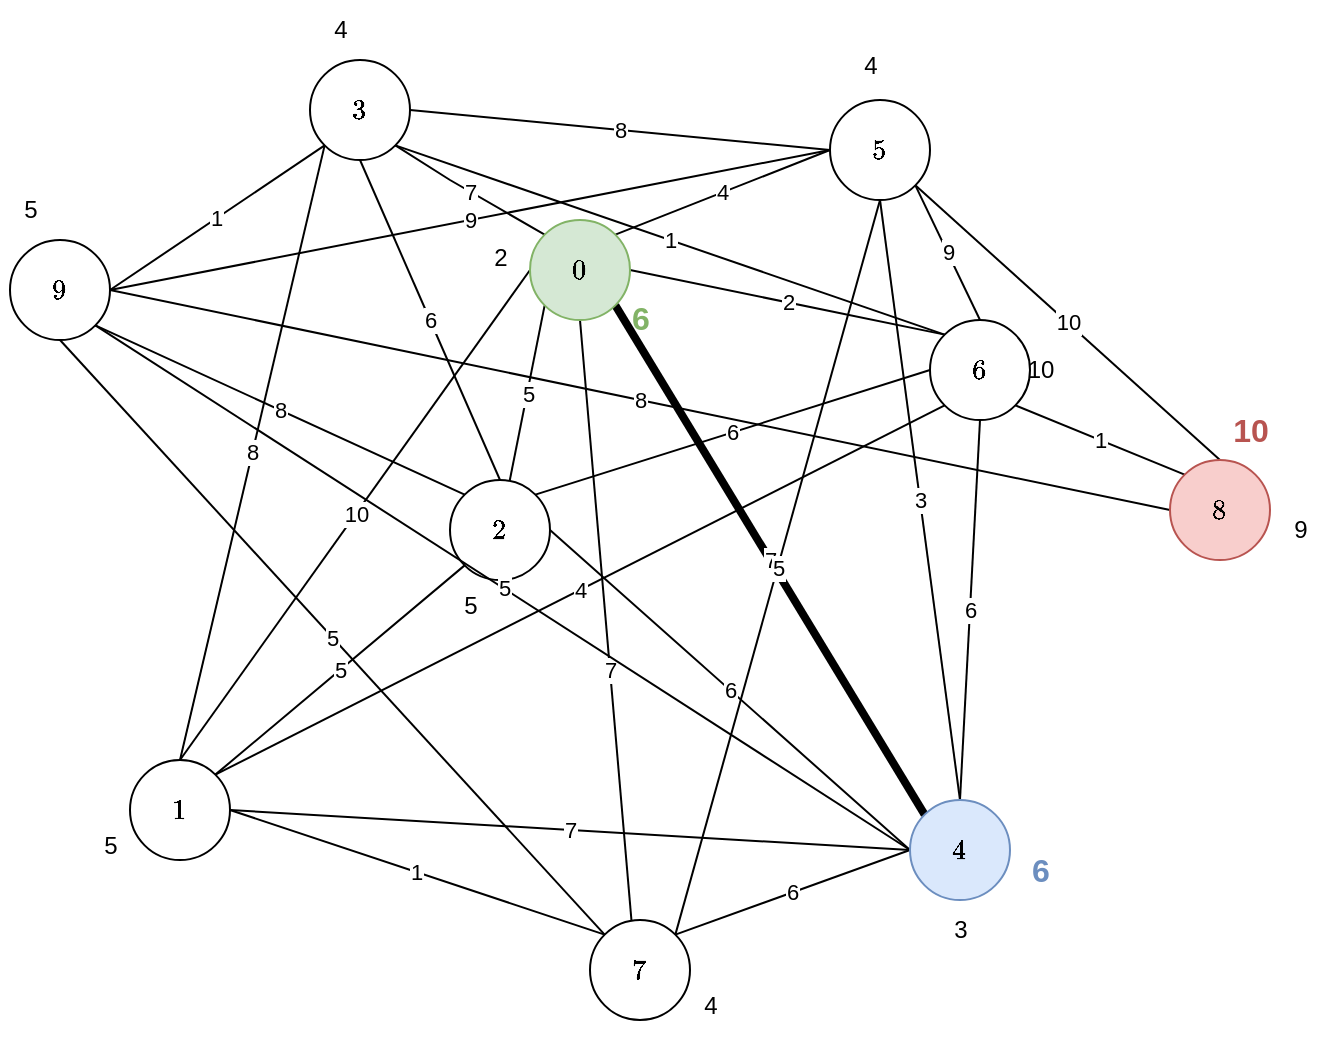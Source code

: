 <mxfile version="21.6.1" type="device">
  <diagram name="Page-1" id="WLaXgYRZyfCHg9T1D2Ye">
    <mxGraphModel dx="780" dy="504" grid="1" gridSize="10" guides="1" tooltips="1" connect="1" arrows="1" fold="1" page="1" pageScale="1" pageWidth="827" pageHeight="1169" math="1" shadow="0">
      <root>
        <mxCell id="0" />
        <mxCell id="1" parent="0" />
        <mxCell id="9WIbvKnd9g6irz9v7_oj-14" value="4" style="rounded=0;orthogonalLoop=1;jettySize=auto;html=1;exitX=1;exitY=0;exitDx=0;exitDy=0;entryX=0;entryY=0.5;entryDx=0;entryDy=0;endArrow=none;endFill=0;" parent="1" source="9WIbvKnd9g6irz9v7_oj-3" target="9WIbvKnd9g6irz9v7_oj-8" edge="1">
          <mxGeometry relative="1" as="geometry" />
        </mxCell>
        <mxCell id="9WIbvKnd9g6irz9v7_oj-16" value="5" style="rounded=0;orthogonalLoop=1;jettySize=auto;html=1;exitX=0;exitY=1;exitDx=0;exitDy=0;endArrow=none;endFill=0;" parent="1" source="9WIbvKnd9g6irz9v7_oj-3" target="9WIbvKnd9g6irz9v7_oj-5" edge="1">
          <mxGeometry relative="1" as="geometry" />
        </mxCell>
        <mxCell id="9WIbvKnd9g6irz9v7_oj-18" value="7" style="rounded=0;orthogonalLoop=1;jettySize=auto;html=1;exitX=1;exitY=1;exitDx=0;exitDy=0;entryX=0;entryY=0;entryDx=0;entryDy=0;startArrow=none;startFill=0;endArrow=none;endFill=0;strokeWidth=4;" parent="1" source="9WIbvKnd9g6irz9v7_oj-3" target="9WIbvKnd9g6irz9v7_oj-7" edge="1">
          <mxGeometry relative="1" as="geometry" />
        </mxCell>
        <mxCell id="9WIbvKnd9g6irz9v7_oj-19" value="10" style="rounded=0;orthogonalLoop=1;jettySize=auto;html=1;exitX=0;exitY=0.5;exitDx=0;exitDy=0;entryX=0.5;entryY=0;entryDx=0;entryDy=0;startArrow=none;startFill=0;endArrow=none;endFill=0;" parent="1" source="9WIbvKnd9g6irz9v7_oj-3" target="9WIbvKnd9g6irz9v7_oj-4" edge="1">
          <mxGeometry relative="1" as="geometry" />
        </mxCell>
        <mxCell id="9WIbvKnd9g6irz9v7_oj-20" value="2" style="rounded=0;orthogonalLoop=1;jettySize=auto;html=1;exitX=1;exitY=0.5;exitDx=0;exitDy=0;entryX=0;entryY=0;entryDx=0;entryDy=0;startArrow=none;startFill=0;endArrow=none;endFill=0;" parent="1" source="9WIbvKnd9g6irz9v7_oj-3" target="9WIbvKnd9g6irz9v7_oj-9" edge="1">
          <mxGeometry relative="1" as="geometry" />
        </mxCell>
        <mxCell id="9WIbvKnd9g6irz9v7_oj-22" value="7" style="rounded=0;orthogonalLoop=1;jettySize=auto;html=1;entryX=0.5;entryY=1;entryDx=0;entryDy=0;endArrow=none;endFill=0;exitX=0.5;exitY=1;exitDx=0;exitDy=0;" parent="1" source="9WIbvKnd9g6irz9v7_oj-3" target="9WIbvKnd9g6irz9v7_oj-13" edge="1">
          <mxGeometry relative="1" as="geometry">
            <mxPoint x="325" y="230" as="sourcePoint" />
          </mxGeometry>
        </mxCell>
        <mxCell id="9WIbvKnd9g6irz9v7_oj-23" value="7" style="rounded=0;orthogonalLoop=1;jettySize=auto;html=1;exitX=0;exitY=0;exitDx=0;exitDy=0;entryX=1;entryY=1;entryDx=0;entryDy=0;endArrow=none;endFill=0;" parent="1" source="9WIbvKnd9g6irz9v7_oj-3" target="9WIbvKnd9g6irz9v7_oj-6" edge="1">
          <mxGeometry relative="1" as="geometry">
            <Array as="points">
              <mxPoint x="260" y="210" />
            </Array>
          </mxGeometry>
        </mxCell>
        <mxCell id="9WIbvKnd9g6irz9v7_oj-3" value="$$0$$" style="ellipse;whiteSpace=wrap;html=1;aspect=fixed;fillColor=#d5e8d4;strokeColor=#82b366;" parent="1" vertex="1">
          <mxGeometry x="300" y="230" width="50" height="50" as="geometry" />
        </mxCell>
        <mxCell id="9WIbvKnd9g6irz9v7_oj-24" value="5" style="rounded=0;orthogonalLoop=1;jettySize=auto;html=1;entryX=0;entryY=1;entryDx=0;entryDy=0;endArrow=none;endFill=0;exitX=1;exitY=0;exitDx=0;exitDy=0;" parent="1" source="9WIbvKnd9g6irz9v7_oj-4" target="9WIbvKnd9g6irz9v7_oj-5" edge="1">
          <mxGeometry relative="1" as="geometry">
            <mxPoint x="107" y="507" as="sourcePoint" />
          </mxGeometry>
        </mxCell>
        <mxCell id="9WIbvKnd9g6irz9v7_oj-25" value="8" style="rounded=0;orthogonalLoop=1;jettySize=auto;html=1;exitX=0.5;exitY=0;exitDx=0;exitDy=0;entryX=0;entryY=1;entryDx=0;entryDy=0;endArrow=none;endFill=0;" parent="1" source="9WIbvKnd9g6irz9v7_oj-4" target="9WIbvKnd9g6irz9v7_oj-6" edge="1">
          <mxGeometry relative="1" as="geometry" />
        </mxCell>
        <mxCell id="9WIbvKnd9g6irz9v7_oj-26" value="7" style="rounded=0;orthogonalLoop=1;jettySize=auto;html=1;exitX=1;exitY=0.5;exitDx=0;exitDy=0;entryX=0;entryY=0.5;entryDx=0;entryDy=0;endArrow=none;endFill=0;" parent="1" source="9WIbvKnd9g6irz9v7_oj-4" target="9WIbvKnd9g6irz9v7_oj-7" edge="1">
          <mxGeometry relative="1" as="geometry" />
        </mxCell>
        <mxCell id="9WIbvKnd9g6irz9v7_oj-27" value="4" style="rounded=0;orthogonalLoop=1;jettySize=auto;html=1;exitX=1;exitY=0;exitDx=0;exitDy=0;entryX=0;entryY=1;entryDx=0;entryDy=0;endArrow=none;endFill=0;" parent="1" source="9WIbvKnd9g6irz9v7_oj-4" target="9WIbvKnd9g6irz9v7_oj-9" edge="1">
          <mxGeometry relative="1" as="geometry" />
        </mxCell>
        <mxCell id="9WIbvKnd9g6irz9v7_oj-28" value="1" style="rounded=0;orthogonalLoop=1;jettySize=auto;html=1;exitX=1;exitY=0.5;exitDx=0;exitDy=0;entryX=0;entryY=0;entryDx=0;entryDy=0;endArrow=none;endFill=0;" parent="1" source="9WIbvKnd9g6irz9v7_oj-4" target="9WIbvKnd9g6irz9v7_oj-13" edge="1">
          <mxGeometry relative="1" as="geometry" />
        </mxCell>
        <mxCell id="9WIbvKnd9g6irz9v7_oj-4" value="$$1$$" style="ellipse;whiteSpace=wrap;html=1;aspect=fixed;" parent="1" vertex="1">
          <mxGeometry x="100" y="500" width="50" height="50" as="geometry" />
        </mxCell>
        <mxCell id="9WIbvKnd9g6irz9v7_oj-30" value="6" style="rounded=0;orthogonalLoop=1;jettySize=auto;html=1;exitX=0.5;exitY=0;exitDx=0;exitDy=0;entryX=0.5;entryY=1;entryDx=0;entryDy=0;endArrow=none;endFill=0;" parent="1" source="9WIbvKnd9g6irz9v7_oj-5" target="9WIbvKnd9g6irz9v7_oj-6" edge="1">
          <mxGeometry relative="1" as="geometry" />
        </mxCell>
        <mxCell id="9WIbvKnd9g6irz9v7_oj-31" value="6" style="rounded=0;orthogonalLoop=1;jettySize=auto;html=1;exitX=1;exitY=0.5;exitDx=0;exitDy=0;entryX=0;entryY=0.5;entryDx=0;entryDy=0;endArrow=none;endFill=0;" parent="1" source="9WIbvKnd9g6irz9v7_oj-5" target="9WIbvKnd9g6irz9v7_oj-7" edge="1">
          <mxGeometry relative="1" as="geometry" />
        </mxCell>
        <mxCell id="9WIbvKnd9g6irz9v7_oj-32" value="6" style="rounded=0;orthogonalLoop=1;jettySize=auto;html=1;exitX=1;exitY=0;exitDx=0;exitDy=0;entryX=0;entryY=0.5;entryDx=0;entryDy=0;endArrow=none;endFill=0;" parent="1" source="9WIbvKnd9g6irz9v7_oj-5" target="9WIbvKnd9g6irz9v7_oj-9" edge="1">
          <mxGeometry relative="1" as="geometry" />
        </mxCell>
        <mxCell id="9WIbvKnd9g6irz9v7_oj-34" value="8" style="rounded=0;orthogonalLoop=1;jettySize=auto;html=1;exitX=0;exitY=0;exitDx=0;exitDy=0;endArrow=none;endFill=0;entryX=1;entryY=1;entryDx=0;entryDy=0;" parent="1" source="9WIbvKnd9g6irz9v7_oj-5" target="9WIbvKnd9g6irz9v7_oj-33" edge="1">
          <mxGeometry relative="1" as="geometry">
            <mxPoint x="90" y="280" as="targetPoint" />
          </mxGeometry>
        </mxCell>
        <mxCell id="9WIbvKnd9g6irz9v7_oj-5" value="$$2$$" style="ellipse;whiteSpace=wrap;html=1;aspect=fixed;" parent="1" vertex="1">
          <mxGeometry x="260" y="360" width="50" height="50" as="geometry" />
        </mxCell>
        <mxCell id="9WIbvKnd9g6irz9v7_oj-36" value="8" style="rounded=0;orthogonalLoop=1;jettySize=auto;html=1;exitX=1;exitY=0.5;exitDx=0;exitDy=0;entryX=0;entryY=0.5;entryDx=0;entryDy=0;startArrow=none;startFill=0;endArrow=none;endFill=0;" parent="1" source="9WIbvKnd9g6irz9v7_oj-6" target="9WIbvKnd9g6irz9v7_oj-8" edge="1">
          <mxGeometry relative="1" as="geometry" />
        </mxCell>
        <mxCell id="9WIbvKnd9g6irz9v7_oj-37" value="1" style="rounded=0;orthogonalLoop=1;jettySize=auto;html=1;exitX=1;exitY=1;exitDx=0;exitDy=0;entryX=0;entryY=0;entryDx=0;entryDy=0;startArrow=none;startFill=0;endArrow=none;endFill=0;" parent="1" source="9WIbvKnd9g6irz9v7_oj-6" target="9WIbvKnd9g6irz9v7_oj-9" edge="1">
          <mxGeometry relative="1" as="geometry" />
        </mxCell>
        <mxCell id="9WIbvKnd9g6irz9v7_oj-6" value="$$3$$" style="ellipse;whiteSpace=wrap;html=1;aspect=fixed;" parent="1" vertex="1">
          <mxGeometry x="190" y="150" width="50" height="50" as="geometry" />
        </mxCell>
        <mxCell id="9WIbvKnd9g6irz9v7_oj-39" value="3" style="rounded=0;orthogonalLoop=1;jettySize=auto;html=1;exitX=0.5;exitY=0;exitDx=0;exitDy=0;entryX=0.5;entryY=1;entryDx=0;entryDy=0;startArrow=none;startFill=0;endArrow=none;endFill=0;" parent="1" source="9WIbvKnd9g6irz9v7_oj-7" target="9WIbvKnd9g6irz9v7_oj-8" edge="1">
          <mxGeometry relative="1" as="geometry" />
        </mxCell>
        <mxCell id="9WIbvKnd9g6irz9v7_oj-40" value="6" style="rounded=0;orthogonalLoop=1;jettySize=auto;html=1;exitX=0.5;exitY=0;exitDx=0;exitDy=0;entryX=0.5;entryY=1;entryDx=0;entryDy=0;startArrow=none;startFill=0;endArrow=none;endFill=0;" parent="1" source="9WIbvKnd9g6irz9v7_oj-7" target="9WIbvKnd9g6irz9v7_oj-9" edge="1">
          <mxGeometry relative="1" as="geometry" />
        </mxCell>
        <mxCell id="9WIbvKnd9g6irz9v7_oj-41" value="6" style="rounded=0;orthogonalLoop=1;jettySize=auto;html=1;exitX=0;exitY=0.5;exitDx=0;exitDy=0;entryX=1;entryY=0;entryDx=0;entryDy=0;startArrow=none;startFill=0;endArrow=none;endFill=0;" parent="1" source="9WIbvKnd9g6irz9v7_oj-7" target="9WIbvKnd9g6irz9v7_oj-13" edge="1">
          <mxGeometry relative="1" as="geometry" />
        </mxCell>
        <mxCell id="9WIbvKnd9g6irz9v7_oj-42" value="5" style="rounded=0;orthogonalLoop=1;jettySize=auto;html=1;exitX=0;exitY=0.5;exitDx=0;exitDy=0;entryX=1;entryY=1;entryDx=0;entryDy=0;startArrow=none;startFill=0;endArrow=none;endFill=0;" parent="1" source="9WIbvKnd9g6irz9v7_oj-7" target="9WIbvKnd9g6irz9v7_oj-33" edge="1">
          <mxGeometry relative="1" as="geometry" />
        </mxCell>
        <mxCell id="9WIbvKnd9g6irz9v7_oj-7" value="$$4$$" style="ellipse;whiteSpace=wrap;html=1;aspect=fixed;fillColor=#dae8fc;strokeColor=#6c8ebf;" parent="1" vertex="1">
          <mxGeometry x="490" y="520" width="50" height="50" as="geometry" />
        </mxCell>
        <mxCell id="9WIbvKnd9g6irz9v7_oj-43" value="9" style="rounded=0;orthogonalLoop=1;jettySize=auto;html=1;exitX=1;exitY=1;exitDx=0;exitDy=0;entryX=0.5;entryY=0;entryDx=0;entryDy=0;endArrow=none;endFill=0;" parent="1" source="9WIbvKnd9g6irz9v7_oj-8" target="9WIbvKnd9g6irz9v7_oj-9" edge="1">
          <mxGeometry relative="1" as="geometry" />
        </mxCell>
        <mxCell id="9WIbvKnd9g6irz9v7_oj-44" value="5" style="rounded=0;orthogonalLoop=1;jettySize=auto;html=1;exitX=0.5;exitY=1;exitDx=0;exitDy=0;entryX=1;entryY=0;entryDx=0;entryDy=0;endArrow=none;endFill=0;" parent="1" source="9WIbvKnd9g6irz9v7_oj-8" target="9WIbvKnd9g6irz9v7_oj-13" edge="1">
          <mxGeometry relative="1" as="geometry" />
        </mxCell>
        <mxCell id="9WIbvKnd9g6irz9v7_oj-46" value="10" style="rounded=0;orthogonalLoop=1;jettySize=auto;html=1;exitX=1;exitY=1;exitDx=0;exitDy=0;entryX=0.5;entryY=0;entryDx=0;entryDy=0;endArrow=none;endFill=0;" parent="1" source="9WIbvKnd9g6irz9v7_oj-8" target="9WIbvKnd9g6irz9v7_oj-45" edge="1">
          <mxGeometry relative="1" as="geometry" />
        </mxCell>
        <mxCell id="9WIbvKnd9g6irz9v7_oj-47" value="9" style="rounded=0;orthogonalLoop=1;jettySize=auto;html=1;exitX=0;exitY=0.5;exitDx=0;exitDy=0;entryX=1;entryY=0.5;entryDx=0;entryDy=0;endArrow=none;endFill=0;" parent="1" source="9WIbvKnd9g6irz9v7_oj-8" target="9WIbvKnd9g6irz9v7_oj-33" edge="1">
          <mxGeometry relative="1" as="geometry">
            <mxPoint x="160" y="170.429" as="targetPoint" />
          </mxGeometry>
        </mxCell>
        <mxCell id="9WIbvKnd9g6irz9v7_oj-8" value="$$5$$" style="ellipse;whiteSpace=wrap;html=1;aspect=fixed;" parent="1" vertex="1">
          <mxGeometry x="450" y="170" width="50" height="50" as="geometry" />
        </mxCell>
        <mxCell id="9WIbvKnd9g6irz9v7_oj-48" value="1" style="rounded=0;orthogonalLoop=1;jettySize=auto;html=1;exitX=1;exitY=1;exitDx=0;exitDy=0;entryX=0;entryY=0;entryDx=0;entryDy=0;endArrow=none;endFill=0;" parent="1" source="9WIbvKnd9g6irz9v7_oj-9" target="9WIbvKnd9g6irz9v7_oj-45" edge="1">
          <mxGeometry relative="1" as="geometry" />
        </mxCell>
        <mxCell id="9WIbvKnd9g6irz9v7_oj-9" value="$$6$$" style="ellipse;whiteSpace=wrap;html=1;aspect=fixed;" parent="1" vertex="1">
          <mxGeometry x="500" y="280" width="50" height="50" as="geometry" />
        </mxCell>
        <mxCell id="9WIbvKnd9g6irz9v7_oj-49" value="5" style="rounded=0;orthogonalLoop=1;jettySize=auto;html=1;exitX=0;exitY=0;exitDx=0;exitDy=0;entryX=0.5;entryY=1;entryDx=0;entryDy=0;endArrow=none;endFill=0;" parent="1" source="9WIbvKnd9g6irz9v7_oj-13" target="9WIbvKnd9g6irz9v7_oj-33" edge="1">
          <mxGeometry relative="1" as="geometry" />
        </mxCell>
        <mxCell id="9WIbvKnd9g6irz9v7_oj-13" value="$$7$$" style="ellipse;whiteSpace=wrap;html=1;aspect=fixed;" parent="1" vertex="1">
          <mxGeometry x="330" y="580" width="50" height="50" as="geometry" />
        </mxCell>
        <mxCell id="9WIbvKnd9g6irz9v7_oj-38" value="1" style="rounded=0;orthogonalLoop=1;jettySize=auto;html=1;exitX=1;exitY=0.5;exitDx=0;exitDy=0;entryX=0;entryY=1;entryDx=0;entryDy=0;startArrow=none;startFill=0;endArrow=none;endFill=0;" parent="1" source="9WIbvKnd9g6irz9v7_oj-33" target="9WIbvKnd9g6irz9v7_oj-6" edge="1">
          <mxGeometry relative="1" as="geometry" />
        </mxCell>
        <mxCell id="9WIbvKnd9g6irz9v7_oj-33" value="$$9$$" style="ellipse;whiteSpace=wrap;html=1;aspect=fixed;" parent="1" vertex="1">
          <mxGeometry x="40" y="240" width="50" height="50" as="geometry" />
        </mxCell>
        <mxCell id="9WIbvKnd9g6irz9v7_oj-50" value="8" style="rounded=0;orthogonalLoop=1;jettySize=auto;html=1;exitX=0;exitY=0.5;exitDx=0;exitDy=0;entryX=1;entryY=0.5;entryDx=0;entryDy=0;endArrow=none;endFill=0;" parent="1" source="9WIbvKnd9g6irz9v7_oj-45" target="9WIbvKnd9g6irz9v7_oj-33" edge="1">
          <mxGeometry relative="1" as="geometry" />
        </mxCell>
        <mxCell id="9WIbvKnd9g6irz9v7_oj-45" value="$$8$$" style="ellipse;whiteSpace=wrap;html=1;aspect=fixed;fillColor=#f8cecc;strokeColor=#b85450;" parent="1" vertex="1">
          <mxGeometry x="620" y="350" width="50" height="50" as="geometry" />
        </mxCell>
        <mxCell id="9WIbvKnd9g6irz9v7_oj-52" value="5" style="text;html=1;align=center;verticalAlign=middle;resizable=0;points=[];autosize=1;strokeColor=none;fillColor=none;" parent="1" vertex="1">
          <mxGeometry x="35" y="210" width="30" height="30" as="geometry" />
        </mxCell>
        <mxCell id="9WIbvKnd9g6irz9v7_oj-53" value="4" style="text;html=1;align=center;verticalAlign=middle;resizable=0;points=[];autosize=1;strokeColor=none;fillColor=none;" parent="1" vertex="1">
          <mxGeometry x="190" y="120" width="30" height="30" as="geometry" />
        </mxCell>
        <mxCell id="9WIbvKnd9g6irz9v7_oj-56" value="4" style="text;html=1;align=center;verticalAlign=middle;resizable=0;points=[];autosize=1;strokeColor=none;fillColor=none;" parent="1" vertex="1">
          <mxGeometry x="455" y="138" width="30" height="30" as="geometry" />
        </mxCell>
        <mxCell id="9WIbvKnd9g6irz9v7_oj-57" value="2" style="text;html=1;align=center;verticalAlign=middle;resizable=0;points=[];autosize=1;strokeColor=none;fillColor=none;" parent="1" vertex="1">
          <mxGeometry x="270" y="234" width="30" height="30" as="geometry" />
        </mxCell>
        <mxCell id="9WIbvKnd9g6irz9v7_oj-60" value="10" style="text;html=1;align=center;verticalAlign=middle;resizable=0;points=[];autosize=1;strokeColor=none;fillColor=none;" parent="1" vertex="1">
          <mxGeometry x="535" y="290" width="40" height="30" as="geometry" />
        </mxCell>
        <mxCell id="9WIbvKnd9g6irz9v7_oj-61" value="5" style="text;html=1;align=center;verticalAlign=middle;resizable=0;points=[];autosize=1;strokeColor=none;fillColor=none;" parent="1" vertex="1">
          <mxGeometry x="255" y="408" width="30" height="30" as="geometry" />
        </mxCell>
        <mxCell id="9WIbvKnd9g6irz9v7_oj-62" value="5" style="text;html=1;align=center;verticalAlign=middle;resizable=0;points=[];autosize=1;strokeColor=none;fillColor=none;" parent="1" vertex="1">
          <mxGeometry x="75" y="528" width="30" height="30" as="geometry" />
        </mxCell>
        <mxCell id="9WIbvKnd9g6irz9v7_oj-63" value="4" style="text;html=1;align=center;verticalAlign=middle;resizable=0;points=[];autosize=1;strokeColor=none;fillColor=none;" parent="1" vertex="1">
          <mxGeometry x="375" y="608" width="30" height="30" as="geometry" />
        </mxCell>
        <mxCell id="9WIbvKnd9g6irz9v7_oj-64" value="&lt;b&gt;&lt;font color=&quot;#6c8ebf&quot; style=&quot;font-size: 16px;&quot;&gt;6&lt;/font&gt;&lt;/b&gt;" style="text;html=1;align=center;verticalAlign=middle;resizable=0;points=[];autosize=1;strokeColor=none;fillColor=none;" parent="1" vertex="1">
          <mxGeometry x="540" y="540" width="30" height="30" as="geometry" />
        </mxCell>
        <mxCell id="9WIbvKnd9g6irz9v7_oj-65" value="9" style="text;html=1;align=center;verticalAlign=middle;resizable=0;points=[];autosize=1;strokeColor=none;fillColor=none;" parent="1" vertex="1">
          <mxGeometry x="670" y="370" width="30" height="30" as="geometry" />
        </mxCell>
        <mxCell id="9WIbvKnd9g6irz9v7_oj-66" value="&lt;font size=&quot;1&quot; color=&quot;#b85450&quot;&gt;&lt;b style=&quot;font-size: 16px;&quot;&gt;10&lt;/b&gt;&lt;/font&gt;" style="text;html=1;align=center;verticalAlign=middle;resizable=0;points=[];autosize=1;strokeColor=none;fillColor=none;" parent="1" vertex="1">
          <mxGeometry x="640" y="320" width="40" height="30" as="geometry" />
        </mxCell>
        <mxCell id="9WIbvKnd9g6irz9v7_oj-67" value="6" style="text;html=1;align=center;verticalAlign=middle;resizable=0;points=[];autosize=1;strokeColor=none;fillColor=none;fontColor=#82B366;fontSize=16;fontStyle=1" parent="1" vertex="1">
          <mxGeometry x="340" y="264" width="30" height="30" as="geometry" />
        </mxCell>
        <mxCell id="0tAB8uRIij_2ffyKZDsy-1" value="&lt;span&gt;&lt;font style=&quot;font-size: 12px;&quot;&gt;3&lt;/font&gt;&lt;/span&gt;" style="text;html=1;align=center;verticalAlign=middle;resizable=0;points=[];autosize=1;strokeColor=none;fillColor=none;fontStyle=0" vertex="1" parent="1">
          <mxGeometry x="500" y="570" width="30" height="30" as="geometry" />
        </mxCell>
      </root>
    </mxGraphModel>
  </diagram>
</mxfile>
